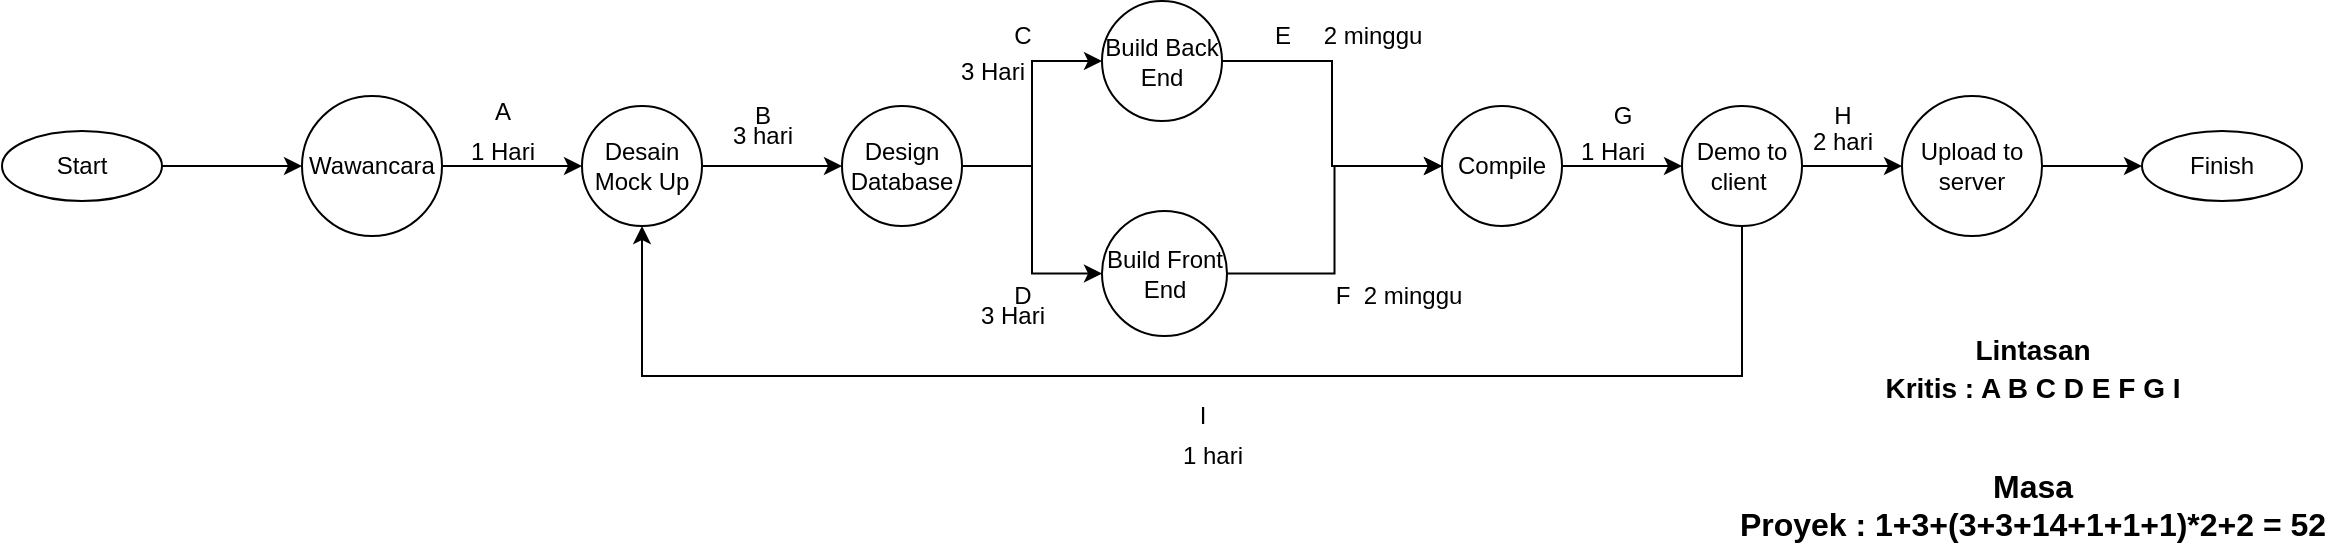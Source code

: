<mxfile version="13.7.9" type="device"><diagram id="v7jwKfy0bqNecFn_HGg7" name="Page-1"><mxGraphModel dx="2656" dy="859" grid="1" gridSize="10" guides="1" tooltips="1" connect="1" arrows="1" fold="1" page="1" pageScale="1" pageWidth="850" pageHeight="1100" math="0" shadow="0"><root><mxCell id="0"/><mxCell id="1" parent="0"/><mxCell id="y0GLI5dt9mzMZgeIJ8fa-9" style="edgeStyle=orthogonalEdgeStyle;rounded=0;orthogonalLoop=1;jettySize=auto;html=1;exitX=1;exitY=0.5;exitDx=0;exitDy=0;entryX=0;entryY=0.5;entryDx=0;entryDy=0;" parent="1" source="y0GLI5dt9mzMZgeIJ8fa-1" target="y0GLI5dt9mzMZgeIJ8fa-3" edge="1"><mxGeometry relative="1" as="geometry"/></mxCell><mxCell id="y0GLI5dt9mzMZgeIJ8fa-1" value="Wawancara" style="ellipse;whiteSpace=wrap;html=1;aspect=fixed;" parent="1" vertex="1"><mxGeometry x="-40" y="110" width="70" height="70" as="geometry"/></mxCell><mxCell id="y0GLI5dt9mzMZgeIJ8fa-15" style="edgeStyle=orthogonalEdgeStyle;rounded=0;orthogonalLoop=1;jettySize=auto;html=1;exitX=1;exitY=0.5;exitDx=0;exitDy=0;entryX=0;entryY=0.5;entryDx=0;entryDy=0;" parent="1" source="y0GLI5dt9mzMZgeIJ8fa-2" target="y0GLI5dt9mzMZgeIJ8fa-8" edge="1"><mxGeometry relative="1" as="geometry"/></mxCell><mxCell id="y0GLI5dt9mzMZgeIJ8fa-2" value="Build Back End" style="ellipse;whiteSpace=wrap;html=1;aspect=fixed;" parent="1" vertex="1"><mxGeometry x="360" y="62.5" width="60" height="60" as="geometry"/></mxCell><mxCell id="y0GLI5dt9mzMZgeIJ8fa-10" style="edgeStyle=orthogonalEdgeStyle;rounded=0;orthogonalLoop=1;jettySize=auto;html=1;exitX=1;exitY=0.5;exitDx=0;exitDy=0;" parent="1" source="y0GLI5dt9mzMZgeIJ8fa-3" target="y0GLI5dt9mzMZgeIJ8fa-7" edge="1"><mxGeometry relative="1" as="geometry"/></mxCell><mxCell id="y0GLI5dt9mzMZgeIJ8fa-3" value="Desain Mock Up" style="ellipse;whiteSpace=wrap;html=1;aspect=fixed;" parent="1" vertex="1"><mxGeometry x="100" y="115" width="60" height="60" as="geometry"/></mxCell><mxCell id="y0GLI5dt9mzMZgeIJ8fa-17" style="edgeStyle=orthogonalEdgeStyle;rounded=0;orthogonalLoop=1;jettySize=auto;html=1;exitX=1;exitY=0.5;exitDx=0;exitDy=0;entryX=0;entryY=0.5;entryDx=0;entryDy=0;" parent="1" source="y0GLI5dt9mzMZgeIJ8fa-4" target="y0GLI5dt9mzMZgeIJ8fa-6" edge="1"><mxGeometry relative="1" as="geometry"/></mxCell><mxCell id="y0GLI5dt9mzMZgeIJ8fa-4" value="Demo to client&amp;nbsp;" style="ellipse;whiteSpace=wrap;html=1;aspect=fixed;" parent="1" vertex="1"><mxGeometry x="650" y="115" width="60" height="60" as="geometry"/></mxCell><mxCell id="y0GLI5dt9mzMZgeIJ8fa-13" style="edgeStyle=orthogonalEdgeStyle;rounded=0;orthogonalLoop=1;jettySize=auto;html=1;exitX=1;exitY=0.5;exitDx=0;exitDy=0;entryX=0;entryY=0.5;entryDx=0;entryDy=0;" parent="1" source="y0GLI5dt9mzMZgeIJ8fa-5" target="y0GLI5dt9mzMZgeIJ8fa-8" edge="1"><mxGeometry relative="1" as="geometry"/></mxCell><mxCell id="y0GLI5dt9mzMZgeIJ8fa-5" value="Build Front End" style="ellipse;whiteSpace=wrap;html=1;aspect=fixed;" parent="1" vertex="1"><mxGeometry x="360" y="167.5" width="62.5" height="62.5" as="geometry"/></mxCell><mxCell id="y0GLI5dt9mzMZgeIJ8fa-18" style="edgeStyle=orthogonalEdgeStyle;rounded=0;orthogonalLoop=1;jettySize=auto;html=1;exitX=0.5;exitY=1;exitDx=0;exitDy=0;entryX=0.5;entryY=1;entryDx=0;entryDy=0;" parent="1" source="y0GLI5dt9mzMZgeIJ8fa-4" target="y0GLI5dt9mzMZgeIJ8fa-3" edge="1"><mxGeometry relative="1" as="geometry"><Array as="points"><mxPoint x="680" y="250"/><mxPoint x="130" y="250"/></Array></mxGeometry></mxCell><mxCell id="y0GLI5dt9mzMZgeIJ8fa-22" style="edgeStyle=orthogonalEdgeStyle;rounded=0;orthogonalLoop=1;jettySize=auto;html=1;exitX=1;exitY=0.5;exitDx=0;exitDy=0;entryX=0;entryY=0.5;entryDx=0;entryDy=0;" parent="1" source="y0GLI5dt9mzMZgeIJ8fa-6" target="y0GLI5dt9mzMZgeIJ8fa-19" edge="1"><mxGeometry relative="1" as="geometry"/></mxCell><mxCell id="y0GLI5dt9mzMZgeIJ8fa-6" value="Upload to server" style="ellipse;whiteSpace=wrap;html=1;aspect=fixed;" parent="1" vertex="1"><mxGeometry x="760" y="110" width="70" height="70" as="geometry"/></mxCell><mxCell id="y0GLI5dt9mzMZgeIJ8fa-11" style="edgeStyle=orthogonalEdgeStyle;rounded=0;orthogonalLoop=1;jettySize=auto;html=1;exitX=1;exitY=0.5;exitDx=0;exitDy=0;entryX=0;entryY=0.5;entryDx=0;entryDy=0;" parent="1" source="y0GLI5dt9mzMZgeIJ8fa-7" target="y0GLI5dt9mzMZgeIJ8fa-2" edge="1"><mxGeometry relative="1" as="geometry"/></mxCell><mxCell id="y0GLI5dt9mzMZgeIJ8fa-12" style="edgeStyle=orthogonalEdgeStyle;rounded=0;orthogonalLoop=1;jettySize=auto;html=1;exitX=1;exitY=0.5;exitDx=0;exitDy=0;entryX=0;entryY=0.5;entryDx=0;entryDy=0;" parent="1" source="y0GLI5dt9mzMZgeIJ8fa-7" target="y0GLI5dt9mzMZgeIJ8fa-5" edge="1"><mxGeometry relative="1" as="geometry"/></mxCell><mxCell id="y0GLI5dt9mzMZgeIJ8fa-7" value="Design Database" style="ellipse;whiteSpace=wrap;html=1;aspect=fixed;" parent="1" vertex="1"><mxGeometry x="230" y="115" width="60" height="60" as="geometry"/></mxCell><mxCell id="y0GLI5dt9mzMZgeIJ8fa-16" style="edgeStyle=orthogonalEdgeStyle;rounded=0;orthogonalLoop=1;jettySize=auto;html=1;exitX=1;exitY=0.5;exitDx=0;exitDy=0;entryX=0;entryY=0.5;entryDx=0;entryDy=0;" parent="1" source="y0GLI5dt9mzMZgeIJ8fa-8" target="y0GLI5dt9mzMZgeIJ8fa-4" edge="1"><mxGeometry relative="1" as="geometry"/></mxCell><mxCell id="y0GLI5dt9mzMZgeIJ8fa-8" value="Compile" style="ellipse;whiteSpace=wrap;html=1;aspect=fixed;" parent="1" vertex="1"><mxGeometry x="530" y="115" width="60" height="60" as="geometry"/></mxCell><mxCell id="y0GLI5dt9mzMZgeIJ8fa-19" value="Finish" style="ellipse;whiteSpace=wrap;html=1;" parent="1" vertex="1"><mxGeometry x="880" y="127.5" width="80" height="35" as="geometry"/></mxCell><mxCell id="y0GLI5dt9mzMZgeIJ8fa-21" style="edgeStyle=orthogonalEdgeStyle;rounded=0;orthogonalLoop=1;jettySize=auto;html=1;exitX=1;exitY=0.5;exitDx=0;exitDy=0;entryX=0;entryY=0.5;entryDx=0;entryDy=0;" parent="1" source="y0GLI5dt9mzMZgeIJ8fa-20" target="y0GLI5dt9mzMZgeIJ8fa-1" edge="1"><mxGeometry relative="1" as="geometry"/></mxCell><mxCell id="y0GLI5dt9mzMZgeIJ8fa-20" value="Start" style="ellipse;whiteSpace=wrap;html=1;" parent="1" vertex="1"><mxGeometry x="-190" y="127.5" width="80" height="35" as="geometry"/></mxCell><mxCell id="y0GLI5dt9mzMZgeIJ8fa-23" value="A" style="text;html=1;align=center;verticalAlign=middle;resizable=0;points=[];autosize=1;" parent="1" vertex="1"><mxGeometry x="50" y="107.5" width="20" height="20" as="geometry"/></mxCell><mxCell id="y0GLI5dt9mzMZgeIJ8fa-24" value="B" style="text;html=1;align=center;verticalAlign=middle;resizable=0;points=[];autosize=1;" parent="1" vertex="1"><mxGeometry x="180" y="110" width="20" height="20" as="geometry"/></mxCell><mxCell id="y0GLI5dt9mzMZgeIJ8fa-25" value="C" style="text;html=1;align=center;verticalAlign=middle;resizable=0;points=[];autosize=1;" parent="1" vertex="1"><mxGeometry x="310" y="70" width="20" height="20" as="geometry"/></mxCell><mxCell id="y0GLI5dt9mzMZgeIJ8fa-26" value="D" style="text;html=1;align=center;verticalAlign=middle;resizable=0;points=[];autosize=1;" parent="1" vertex="1"><mxGeometry x="310" y="200" width="20" height="20" as="geometry"/></mxCell><mxCell id="y0GLI5dt9mzMZgeIJ8fa-27" value="E" style="text;html=1;align=center;verticalAlign=middle;resizable=0;points=[];autosize=1;" parent="1" vertex="1"><mxGeometry x="440" y="70" width="20" height="20" as="geometry"/></mxCell><mxCell id="y0GLI5dt9mzMZgeIJ8fa-28" value="F" style="text;html=1;align=center;verticalAlign=middle;resizable=0;points=[];autosize=1;" parent="1" vertex="1"><mxGeometry x="470" y="200" width="20" height="20" as="geometry"/></mxCell><mxCell id="y0GLI5dt9mzMZgeIJ8fa-29" value="G" style="text;html=1;align=center;verticalAlign=middle;resizable=0;points=[];autosize=1;" parent="1" vertex="1"><mxGeometry x="605" y="110" width="30" height="20" as="geometry"/></mxCell><mxCell id="y0GLI5dt9mzMZgeIJ8fa-30" value="H" style="text;html=1;align=center;verticalAlign=middle;resizable=0;points=[];autosize=1;" parent="1" vertex="1"><mxGeometry x="720" y="110" width="20" height="20" as="geometry"/></mxCell><mxCell id="y0GLI5dt9mzMZgeIJ8fa-31" value="I" style="text;html=1;align=center;verticalAlign=middle;resizable=0;points=[];autosize=1;" parent="1" vertex="1"><mxGeometry x="400" y="260" width="20" height="20" as="geometry"/></mxCell><mxCell id="y0GLI5dt9mzMZgeIJ8fa-32" value="1 Hari" style="text;html=1;align=center;verticalAlign=middle;resizable=0;points=[];autosize=1;" parent="1" vertex="1"><mxGeometry x="35" y="127.5" width="50" height="20" as="geometry"/></mxCell><mxCell id="y0GLI5dt9mzMZgeIJ8fa-33" value="3 hari" style="text;html=1;align=center;verticalAlign=middle;resizable=0;points=[];autosize=1;" parent="1" vertex="1"><mxGeometry x="165" y="120" width="50" height="20" as="geometry"/></mxCell><mxCell id="y0GLI5dt9mzMZgeIJ8fa-35" value="3 Hari" style="text;html=1;align=center;verticalAlign=middle;resizable=0;points=[];autosize=1;" parent="1" vertex="1"><mxGeometry x="280" y="87.5" width="50" height="20" as="geometry"/></mxCell><mxCell id="y0GLI5dt9mzMZgeIJ8fa-36" value="3 Hari" style="text;html=1;align=center;verticalAlign=middle;resizable=0;points=[];autosize=1;" parent="1" vertex="1"><mxGeometry x="290" y="210" width="50" height="20" as="geometry"/></mxCell><mxCell id="y0GLI5dt9mzMZgeIJ8fa-37" value="2 minggu" style="text;html=1;align=center;verticalAlign=middle;resizable=0;points=[];autosize=1;" parent="1" vertex="1"><mxGeometry x="460" y="70" width="70" height="20" as="geometry"/></mxCell><mxCell id="y0GLI5dt9mzMZgeIJ8fa-38" value="2 minggu" style="text;html=1;align=center;verticalAlign=middle;resizable=0;points=[];autosize=1;" parent="1" vertex="1"><mxGeometry x="480" y="200" width="70" height="20" as="geometry"/></mxCell><mxCell id="y0GLI5dt9mzMZgeIJ8fa-39" value="1 Hari" style="text;html=1;align=center;verticalAlign=middle;resizable=0;points=[];autosize=1;" parent="1" vertex="1"><mxGeometry x="590" y="127.5" width="50" height="20" as="geometry"/></mxCell><mxCell id="y0GLI5dt9mzMZgeIJ8fa-40" value="1 hari" style="text;html=1;align=center;verticalAlign=middle;resizable=0;points=[];autosize=1;" parent="1" vertex="1"><mxGeometry x="390" y="280" width="50" height="20" as="geometry"/></mxCell><mxCell id="y0GLI5dt9mzMZgeIJ8fa-41" value="2 hari" style="text;html=1;align=center;verticalAlign=middle;resizable=0;points=[];autosize=1;" parent="1" vertex="1"><mxGeometry x="705" y="122.5" width="50" height="20" as="geometry"/></mxCell><mxCell id="y0GLI5dt9mzMZgeIJ8fa-43" value="&lt;p class=&quot;MsoListParagraphCxSpFirst&quot; style=&quot;margin-bottom: 0in ; margin-bottom: 0.0pt ; line-height: 150%&quot;&gt;&lt;span style=&quot;font-family: &amp;#34;arial&amp;#34; , &amp;#34;sans-serif&amp;#34;&quot;&gt;&lt;b&gt;&lt;font style=&quot;font-size: 14px&quot;&gt;Lintasan&lt;br&gt;Kritis : A B C D E F G I&lt;/font&gt;&lt;/b&gt;&lt;/span&gt;&lt;/p&gt;&lt;b&gt;&lt;font size=&quot;3&quot;&gt;&lt;br&gt;&lt;/font&gt;&lt;/b&gt;&lt;p class=&quot;MsoListParagraphCxSpMiddle&quot; style=&quot;margin-bottom: 0in ; margin-bottom: 0.0pt ; line-height: 150%&quot;&gt;&lt;span style=&quot;font-family: &amp;#34;arial&amp;#34; , &amp;#34;sans-serif&amp;#34;&quot;&gt;&lt;b&gt;&lt;font size=&quot;3&quot;&gt;Masa&lt;br&gt;Proyek : 1+3+(3+3+14+1+1+1)*2+2 = 52&lt;/font&gt;&lt;/b&gt;&lt;/span&gt;&lt;/p&gt;" style="text;html=1;align=center;verticalAlign=middle;resizable=0;points=[];autosize=1;" parent="1" vertex="1"><mxGeometry x="670" y="215" width="310" height="120" as="geometry"/></mxCell></root></mxGraphModel></diagram></mxfile>